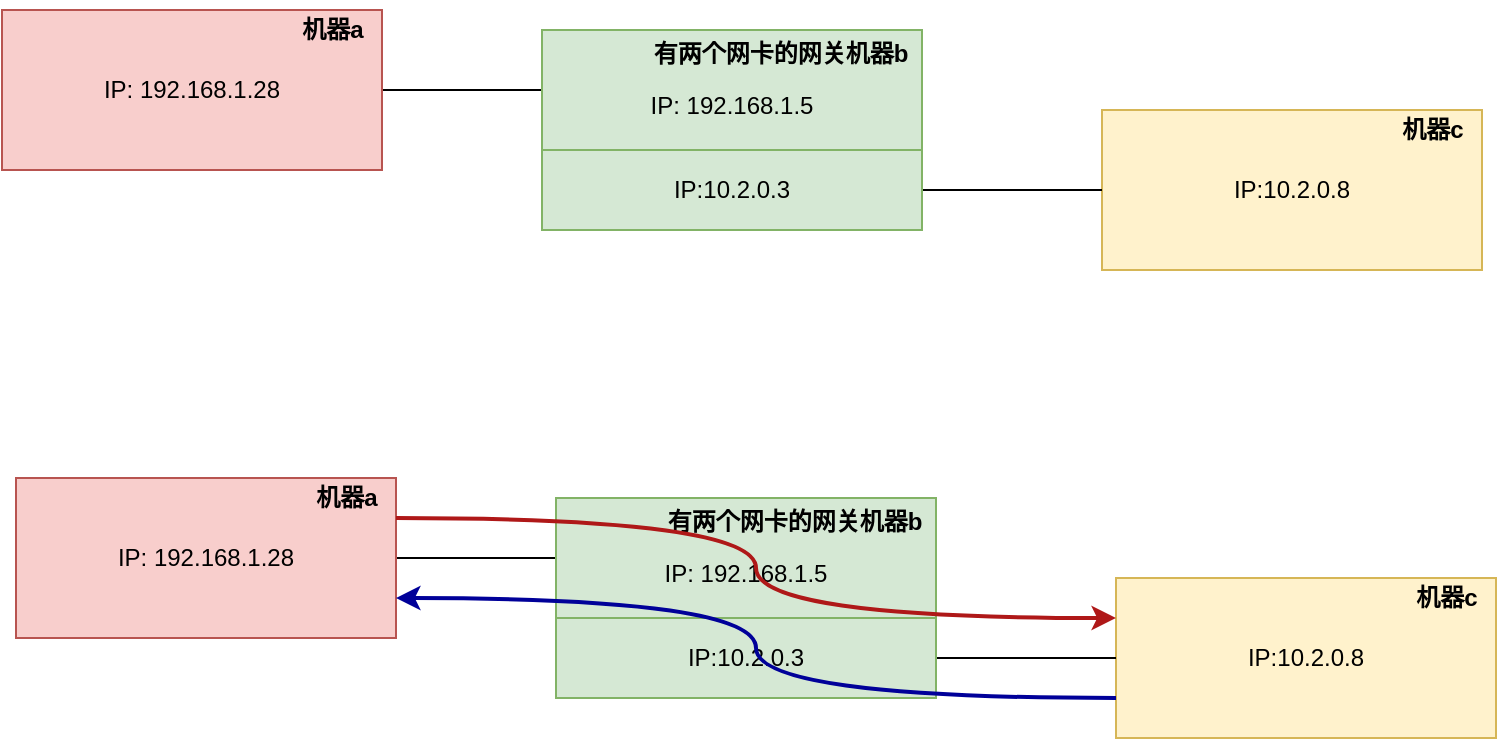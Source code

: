 <mxfile version="22.1.2" type="device">
  <diagram name="第 1 页" id="ldgURAtEuup_nus-LMuB">
    <mxGraphModel dx="804" dy="637" grid="0" gridSize="10" guides="1" tooltips="1" connect="1" arrows="1" fold="1" page="0" pageScale="1" pageWidth="827" pageHeight="1169" math="0" shadow="0">
      <root>
        <mxCell id="0" />
        <mxCell id="1" parent="0" />
        <mxCell id="PMRteUi3-rAKlSlr2nNy-8" style="edgeStyle=orthogonalEdgeStyle;rounded=0;orthogonalLoop=1;jettySize=auto;html=1;endArrow=none;endFill=0;" parent="1" source="PMRteUi3-rAKlSlr2nNy-3" target="PMRteUi3-rAKlSlr2nNy-6" edge="1">
          <mxGeometry relative="1" as="geometry" />
        </mxCell>
        <mxCell id="PMRteUi3-rAKlSlr2nNy-3" value="IP: 192.168.1.28" style="rounded=0;whiteSpace=wrap;html=1;fillColor=#f8cecc;strokeColor=#b85450;" parent="1" vertex="1">
          <mxGeometry x="80" y="240" width="190" height="80" as="geometry" />
        </mxCell>
        <mxCell id="PMRteUi3-rAKlSlr2nNy-6" value="&lt;br&gt;IP: 192.168.1.5" style="rounded=0;whiteSpace=wrap;html=1;fillColor=#d5e8d4;strokeColor=#82b366;" parent="1" vertex="1">
          <mxGeometry x="350" y="250" width="190" height="60" as="geometry" />
        </mxCell>
        <mxCell id="PMRteUi3-rAKlSlr2nNy-7" value="IP:10.2.0.8" style="rounded=0;whiteSpace=wrap;html=1;fillColor=#fff2cc;strokeColor=#d6b656;" parent="1" vertex="1">
          <mxGeometry x="630" y="290" width="190" height="80" as="geometry" />
        </mxCell>
        <mxCell id="PMRteUi3-rAKlSlr2nNy-11" style="edgeStyle=orthogonalEdgeStyle;rounded=0;orthogonalLoop=1;jettySize=auto;html=1;endArrow=none;endFill=0;" parent="1" source="PMRteUi3-rAKlSlr2nNy-10" target="PMRteUi3-rAKlSlr2nNy-7" edge="1">
          <mxGeometry relative="1" as="geometry" />
        </mxCell>
        <mxCell id="PMRteUi3-rAKlSlr2nNy-10" value="IP:10.2.0.3" style="rounded=0;whiteSpace=wrap;html=1;fillColor=#d5e8d4;strokeColor=#82b366;" parent="1" vertex="1">
          <mxGeometry x="350" y="310" width="190" height="40" as="geometry" />
        </mxCell>
        <mxCell id="PMRteUi3-rAKlSlr2nNy-12" value="有两个网卡的网关机器b" style="text;html=1;align=center;verticalAlign=middle;resizable=0;points=[];autosize=1;strokeColor=none;fillColor=none;fontStyle=1" parent="1" vertex="1">
          <mxGeometry x="394" y="247" width="150" height="30" as="geometry" />
        </mxCell>
        <mxCell id="PMRteUi3-rAKlSlr2nNy-13" value="机器a" style="text;html=1;align=center;verticalAlign=middle;resizable=0;points=[];autosize=1;strokeColor=none;fillColor=none;fontStyle=1" parent="1" vertex="1">
          <mxGeometry x="220" y="235" width="50" height="30" as="geometry" />
        </mxCell>
        <mxCell id="PMRteUi3-rAKlSlr2nNy-14" value="机器c" style="text;html=1;align=center;verticalAlign=middle;resizable=0;points=[];autosize=1;strokeColor=none;fillColor=none;fontStyle=1" parent="1" vertex="1">
          <mxGeometry x="770" y="285" width="50" height="30" as="geometry" />
        </mxCell>
        <mxCell id="uSj83pJIT2XByI9e7HhB-1" style="edgeStyle=orthogonalEdgeStyle;rounded=0;orthogonalLoop=1;jettySize=auto;html=1;endArrow=none;endFill=0;" edge="1" parent="1" source="uSj83pJIT2XByI9e7HhB-2" target="uSj83pJIT2XByI9e7HhB-3">
          <mxGeometry relative="1" as="geometry">
            <Array as="points">
              <mxPoint x="320" y="514" />
              <mxPoint x="320" y="514" />
            </Array>
          </mxGeometry>
        </mxCell>
        <mxCell id="uSj83pJIT2XByI9e7HhB-2" value="IP: 192.168.1.28" style="rounded=0;whiteSpace=wrap;html=1;fillColor=#f8cecc;strokeColor=#b85450;" vertex="1" parent="1">
          <mxGeometry x="87" y="474" width="190" height="80" as="geometry" />
        </mxCell>
        <mxCell id="uSj83pJIT2XByI9e7HhB-3" value="&lt;br&gt;IP: 192.168.1.5" style="rounded=0;whiteSpace=wrap;html=1;fillColor=#d5e8d4;strokeColor=#82b366;" vertex="1" parent="1">
          <mxGeometry x="357" y="484" width="190" height="60" as="geometry" />
        </mxCell>
        <mxCell id="uSj83pJIT2XByI9e7HhB-4" value="IP:10.2.0.8" style="rounded=0;whiteSpace=wrap;html=1;fillColor=#fff2cc;strokeColor=#d6b656;" vertex="1" parent="1">
          <mxGeometry x="637" y="524" width="190" height="80" as="geometry" />
        </mxCell>
        <mxCell id="uSj83pJIT2XByI9e7HhB-5" style="edgeStyle=orthogonalEdgeStyle;rounded=0;orthogonalLoop=1;jettySize=auto;html=1;endArrow=none;endFill=0;" edge="1" parent="1" source="uSj83pJIT2XByI9e7HhB-6" target="uSj83pJIT2XByI9e7HhB-4">
          <mxGeometry relative="1" as="geometry" />
        </mxCell>
        <mxCell id="uSj83pJIT2XByI9e7HhB-6" value="IP:10.2.0.3" style="rounded=0;whiteSpace=wrap;html=1;fillColor=#d5e8d4;strokeColor=#82b366;" vertex="1" parent="1">
          <mxGeometry x="357" y="544" width="190" height="40" as="geometry" />
        </mxCell>
        <mxCell id="uSj83pJIT2XByI9e7HhB-7" value="有两个网卡的网关机器b" style="text;html=1;align=center;verticalAlign=middle;resizable=0;points=[];autosize=1;strokeColor=none;fillColor=none;fontStyle=1" vertex="1" parent="1">
          <mxGeometry x="401" y="481" width="150" height="30" as="geometry" />
        </mxCell>
        <mxCell id="uSj83pJIT2XByI9e7HhB-8" value="机器a" style="text;html=1;align=center;verticalAlign=middle;resizable=0;points=[];autosize=1;strokeColor=none;fillColor=none;fontStyle=1" vertex="1" parent="1">
          <mxGeometry x="227" y="469" width="50" height="30" as="geometry" />
        </mxCell>
        <mxCell id="uSj83pJIT2XByI9e7HhB-9" value="机器c" style="text;html=1;align=center;verticalAlign=middle;resizable=0;points=[];autosize=1;strokeColor=none;fillColor=none;fontStyle=1" vertex="1" parent="1">
          <mxGeometry x="777" y="519" width="50" height="30" as="geometry" />
        </mxCell>
        <mxCell id="uSj83pJIT2XByI9e7HhB-10" value="" style="endArrow=classic;html=1;rounded=0;exitX=1;exitY=0.25;exitDx=0;exitDy=0;entryX=0;entryY=0.25;entryDx=0;entryDy=0;edgeStyle=orthogonalEdgeStyle;curved=1;strokeWidth=2;strokeColor=#af1818;" edge="1" parent="1" source="uSj83pJIT2XByI9e7HhB-2" target="uSj83pJIT2XByI9e7HhB-4">
          <mxGeometry width="50" height="50" relative="1" as="geometry">
            <mxPoint x="425" y="581" as="sourcePoint" />
            <mxPoint x="475" y="531" as="targetPoint" />
          </mxGeometry>
        </mxCell>
        <mxCell id="uSj83pJIT2XByI9e7HhB-11" value="" style="curved=1;endArrow=classic;html=1;rounded=0;exitX=0;exitY=0.75;exitDx=0;exitDy=0;entryX=1;entryY=0.75;entryDx=0;entryDy=0;edgeStyle=orthogonalEdgeStyle;strokeWidth=2;strokeColor=#000099;" edge="1" parent="1" source="uSj83pJIT2XByI9e7HhB-4" target="uSj83pJIT2XByI9e7HhB-2">
          <mxGeometry width="50" height="50" relative="1" as="geometry">
            <mxPoint x="468" y="681" as="sourcePoint" />
            <mxPoint x="518" y="631" as="targetPoint" />
          </mxGeometry>
        </mxCell>
      </root>
    </mxGraphModel>
  </diagram>
</mxfile>
